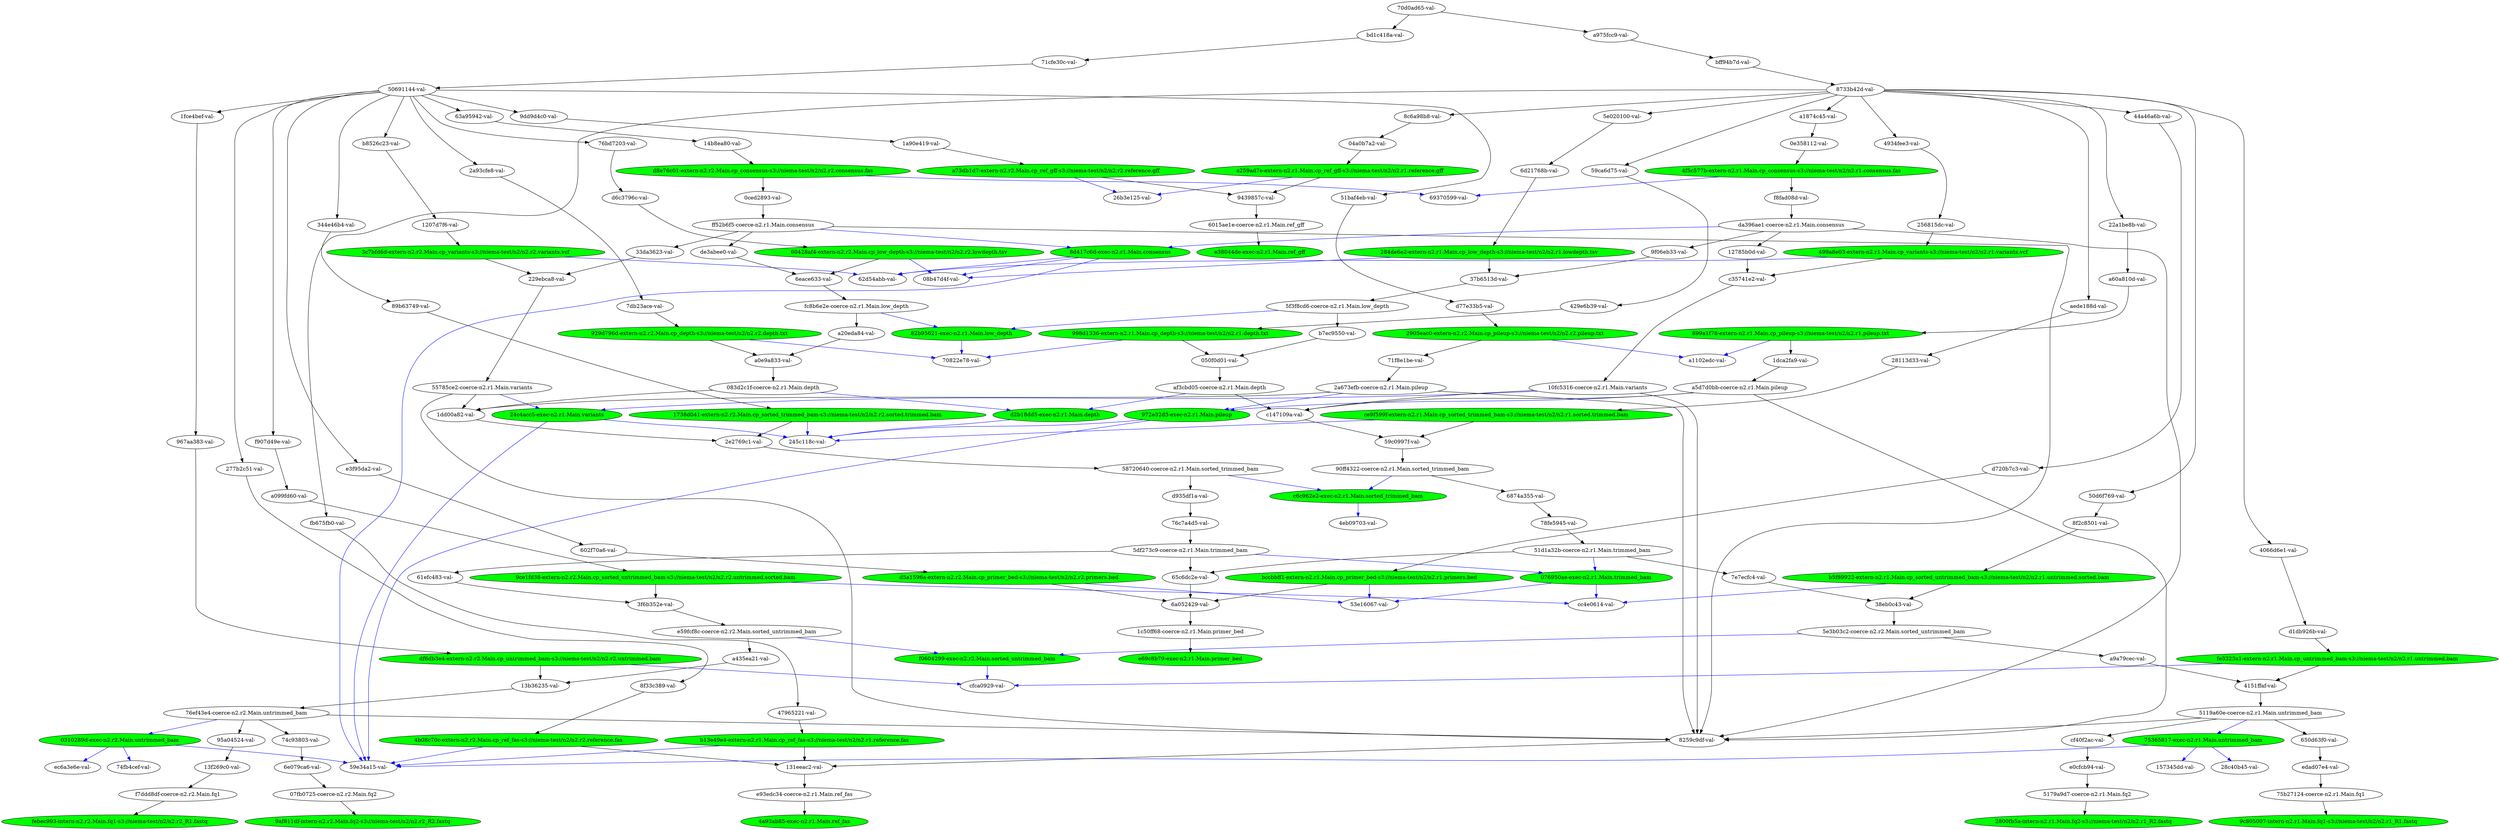 strict digraph "reflow flowgraph sha256:c0d9ca26338943d422b0db2d7527a464c25dddc25d2bc0b9d6ae0e4220cf1597" {
// Node definitions.
"0310289d-exec-n2.r2.Main.untrimmed_bam" [
fillcolor=green
style=filled
];
"04a0b7a2-val-";
"050f0d01-val-";
"076950ae-exec-n2.r1.Main.trimmed_bam" [
fillcolor=green
style=filled
];
"07fb0725-coerce-n2.r2.Main.fq2";
"083d2c1f-coerce-n2.r1.Main.depth";
"08b47d4f-val-";
"0ced2893-val-";
"0e358112-val-";
"10fc5316-coerce-n2.r1.Main.variants";
"1207d7f6-val-";
"12785b0d-val-";
"131eeac2-val-";
"13b36235-val-";
"13f269c0-val-";
"14b8ea80-val-";
"157345dd-val-";
"1738d041-extern-n2.r2.Main.cp_sorted_trimmed_bam-s3://niema-test/n2/n2.r2.sorted.trimmed.bam" [
fillcolor=green
style=filled
];
"1a90e419-val-";
"1c50ff68-coerce-n2.r1.Main.primer_bed";
"1dca2fa9-val-";
"1dd00a82-val-";
"1fce4bef-val-";
"229ebca8-val-";
"22a1be8b-val-";
"245c118c-val-";
"24c4acc5-exec-n2.r1.Main.variants" [
fillcolor=green
style=filled
];
"256815dc-val-";
"26b3e125-val-";
"277b2c51-val-";
"2800fb5a-intern-n2.r1.Main.fq2-s3://niema-test/n2/n2.r1_R2.fastq" [
fillcolor=green
style=filled
];
"28113d33-val-";
"284de6e2-extern-n2.r1.Main.cp_low_depth-s3://niema-test/n2/n2.r1.lowdepth.tsv" [
fillcolor=green
style=filled
];
"28c40b45-val-";
"2905eac0-extern-n2.r2.Main.cp_pileup-s3://niema-test/n2/n2.r2.pileup.txt" [
fillcolor=green
style=filled
];
"2a673efb-coerce-n2.r1.Main.pileup";
"2a93cfe8-val-";
"2e2769c1-val-";
"33da3623-val-";
"344e46b4-val-";
"37b6513d-val-";
"38eb0c43-val-";
"3c7bfd6d-extern-n2.r2.Main.cp_variants-s3://niema-test/n2/n2.r2.variants.vcf" [
fillcolor=green
style=filled
];
"3f6b352e-val-";
"4066d6e1-val-";
"4151ffaf-val-";
"429e6b39-val-";
"44a46a6b-val-";
"47965221-val-";
"4934fee3-val-";
"499a8e03-extern-n2.r1.Main.cp_variants-s3://niema-test/n2/n2.r1.variants.vcf" [
fillcolor=green
style=filled
];
"4a93ab85-exec-n2.r1.Main.ref_fas" [
fillcolor=green
style=filled
];
"4b08c70c-extern-n2.r2.Main.cp_ref_fas-s3://niema-test/n2/n2.r2.reference.fas" [
fillcolor=green
style=filled
];
"4eb09703-val-";
"4f5c577b-extern-n2.r1.Main.cp_consensus-s3://niema-test/n2/n2.r1.consensus.fas" [
fillcolor=green
style=filled
];
"50691144-val-";
"50d6f769-val-";
"5119a60e-coerce-n2.r1.Main.untrimmed_bam";
"5179a9d7-coerce-n2.r1.Main.fq2";
"51baf4eb-val-";
"51d1a32b-coerce-n2.r1.Main.trimmed_bam";
"53e16067-val-";
"55785ce2-coerce-n2.r1.Main.variants";
"58720640-coerce-n2.r1.Main.sorted_trimmed_bam";
"59c0997f-val-";
"59ca6d75-val-";
"59e34a15-val-";
"5df273c9-coerce-n2.r1.Main.trimmed_bam";
"5e020100-val-";
"5e3b03c2-coerce-n2.r2.Main.sorted_untrimmed_bam";
"5f3f8cd6-coerce-n2.r1.Main.low_depth";
"6015ae1e-coerce-n2.r1.Main.ref_gff";
"602f70a6-val-";
"60428af4-extern-n2.r2.Main.cp_low_depth-s3://niema-test/n2/n2.r2.lowdepth.tsv" [
fillcolor=green
style=filled
];
"61efc483-val-";
"62d54abb-val-";
"63a95942-val-";
"650d63f0-val-";
"65c6dc2e-val-";
"6874a355-val-";
"69370599-val-";
"6a052429-val-";
"6d21768b-val-";
"6e079ca6-val-";
"6eace633-val-";
"70822e78-val-";
"70d0ad65-val-";
"71cfe30c-val-";
"71f8e1be-val-";
"74c93803-val-";
"74fb4cef-val-";
"75365817-exec-n2.r1.Main.untrimmed_bam" [
fillcolor=green
style=filled
];
"75b27124-coerce-n2.r1.Main.fq1";
"76bd7203-val-";
"76c7a4d5-val-";
"76ef43e4-coerce-n2.r2.Main.untrimmed_bam";
"78fe5945-val-";
"7db23ace-val-";
"7e7ecfc4-val-";
"8259c9df-val-";
"82b95621-exec-n2.r1.Main.low_depth" [
fillcolor=green
style=filled
];
"8733b42d-val-";
"899a1f78-extern-n2.r1.Main.cp_pileup-s3://niema-test/n2/n2.r1.pileup.txt" [
fillcolor=green
style=filled
];
"89b63749-val-";
"8c6a98b8-val-";
"8d417c6d-exec-n2.r1.Main.consensus" [
fillcolor=green
style=filled
];
"8f2c8501-val-";
"8f33c389-val-";
"90ff4322-coerce-n2.r1.Main.sorted_trimmed_bam";
"929d796d-extern-n2.r2.Main.cp_depth-s3://niema-test/n2/n2.r2.depth.txt" [
fillcolor=green
style=filled
];
"9439857c-val-";
"95a04524-val-";
"967aa383-val-";
"972e32d3-exec-n2.r1.Main.pileup" [
fillcolor=green
style=filled
];
"998d1336-extern-n2.r1.Main.cp_depth-s3://niema-test/n2/n2.r1.depth.txt" [
fillcolor=green
style=filled
];
"9af811df-intern-n2.r2.Main.fq2-s3://niema-test/n2/n2.r2_R2.fastq" [
fillcolor=green
style=filled
];
"9c805007-intern-n2.r1.Main.fq1-s3://niema-test/n2/n2.r1_R1.fastq" [
fillcolor=green
style=filled
];
"9ce1fd38-extern-n2.r2.Main.cp_sorted_untrimmed_bam-s3://niema-test/n2/n2.r2.untrimmed.sorted.bam" [
fillcolor=green
style=filled
];
"9dd9d4c0-val-";
"9f06eb33-val-";
"a099fd60-val-";
"a0e9a833-val-";
"a1102edc-val-";
"a1874c45-val-";
"a20eda84-val-";
"a259ad7e-extern-n2.r1.Main.cp_ref_gff-s3://niema-test/n2/n2.r1.reference.gff" [
fillcolor=green
style=filled
];
"a435ea21-val-";
"a5d7d0bb-coerce-n2.r1.Main.pileup";
"a60a810d-val-";
"a73db1d7-extern-n2.r2.Main.cp_ref_gff-s3://niema-test/n2/n2.r2.reference.gff" [
fillcolor=green
style=filled
];
"a975fcc9-val-";
"a9a79cec-val-";
"aede188d-val-";
"af3cbd05-coerce-n2.r1.Main.depth";
"b13e49e4-extern-n2.r1.Main.cp_ref_fas-s3://niema-test/n2/n2.r1.reference.fas" [
fillcolor=green
style=filled
];
"b5f89922-extern-n2.r1.Main.cp_sorted_untrimmed_bam-s3://niema-test/n2/n2.r1.untrimmed.sorted.bam" [
fillcolor=green
style=filled
];
"b7ec9550-val-";
"b8526c23-val-";
"bccbbff1-extern-n2.r1.Main.cp_primer_bed-s3://niema-test/n2/n2.r1.primers.bed" [
fillcolor=green
style=filled
];
"bd1c418a-val-";
"bff94b7d-val-";
"c147109a-val-";
"c35741e2-val-";
"c6c962e2-exec-n2.r1.Main.sorted_trimmed_bam" [
fillcolor=green
style=filled
];
"cc4e0614-val-";
"ce9f599f-extern-n2.r1.Main.cp_sorted_trimmed_bam-s3://niema-test/n2/n2.r1.sorted.trimmed.bam" [
fillcolor=green
style=filled
];
"cf40f2ac-val-";
"cfca0929-val-";
"d1db926b-val-";
"d2b18dd5-exec-n2.r1.Main.depth" [
fillcolor=green
style=filled
];
"d5a1596a-extern-n2.r2.Main.cp_primer_bed-s3://niema-test/n2/n2.r2.primers.bed" [
fillcolor=green
style=filled
];
"d6c3796c-val-";
"d720b7c3-val-";
"d77e33b5-val-";
"d8e76c01-extern-n2.r2.Main.cp_consensus-s3://niema-test/n2/n2.r2.consensus.fas" [
fillcolor=green
style=filled
];
"d935df1a-val-";
"da396ae1-coerce-n2.r1.Main.consensus";
"de3abee0-val-";
"df6db3e4-extern-n2.r2.Main.cp_untrimmed_bam-s3://niema-test/n2/n2.r2.untrimmed.bam" [
fillcolor=green
style=filled
];
"e0cfcb94-val-";
"e38044de-exec-n2.r1.Main.ref_gff" [
fillcolor=green
style=filled
];
"e3f95da2-val-";
"e59fcf8c-coerce-n2.r2.Main.sorted_untrimmed_bam";
"e69c8b79-exec-n2.r1.Main.primer_bed" [
fillcolor=green
style=filled
];
"e93edc34-coerce-n2.r1.Main.ref_fas";
"ec6a3e6e-val-";
"edad07e4-val-";
"f0604299-exec-n2.r2.Main.sorted_untrimmed_bam" [
fillcolor=green
style=filled
];
"f7ddd8df-coerce-n2.r2.Main.fq1";
"f8fad08d-val-";
"f907d49e-val-";
"fb675fb0-val-";
"fc8b6e2e-coerce-n2.r1.Main.low_depth";
"fe3323a1-extern-n2.r1.Main.cp_untrimmed_bam-s3://niema-test/n2/n2.r1.untrimmed.bam" [
fillcolor=green
style=filled
];
"febec993-intern-n2.r2.Main.fq1-s3://niema-test/n2/n2.r2_R1.fastq" [
fillcolor=green
style=filled
];
"ff52b6f5-coerce-n2.r1.Main.consensus";

// Edge definitions.
"0310289d-exec-n2.r2.Main.untrimmed_bam" -> "59e34a15-val-" [
dynamic=true
color=blue
];
"0310289d-exec-n2.r2.Main.untrimmed_bam" -> "74fb4cef-val-" [
dynamic=true
color=blue
];
"0310289d-exec-n2.r2.Main.untrimmed_bam" -> "ec6a3e6e-val-" [
dynamic=true
color=blue
];
"04a0b7a2-val-" -> "a259ad7e-extern-n2.r1.Main.cp_ref_gff-s3://niema-test/n2/n2.r1.reference.gff" [dynamic=false];
"050f0d01-val-" -> "af3cbd05-coerce-n2.r1.Main.depth" [dynamic=false];
"076950ae-exec-n2.r1.Main.trimmed_bam" -> "53e16067-val-" [
dynamic=true
color=blue
];
"076950ae-exec-n2.r1.Main.trimmed_bam" -> "cc4e0614-val-" [
dynamic=true
color=blue
];
"07fb0725-coerce-n2.r2.Main.fq2" -> "9af811df-intern-n2.r2.Main.fq2-s3://niema-test/n2/n2.r2_R2.fastq" [dynamic=false];
"083d2c1f-coerce-n2.r1.Main.depth" -> "1dd00a82-val-" [dynamic=false];
"083d2c1f-coerce-n2.r1.Main.depth" -> "d2b18dd5-exec-n2.r1.Main.depth" [
dynamic=true
color=blue
];
"0ced2893-val-" -> "ff52b6f5-coerce-n2.r1.Main.consensus" [dynamic=false];
"0e358112-val-" -> "4f5c577b-extern-n2.r1.Main.cp_consensus-s3://niema-test/n2/n2.r1.consensus.fas" [dynamic=false];
"10fc5316-coerce-n2.r1.Main.variants" -> "24c4acc5-exec-n2.r1.Main.variants" [
dynamic=true
color=blue
];
"10fc5316-coerce-n2.r1.Main.variants" -> "8259c9df-val-" [dynamic=false];
"10fc5316-coerce-n2.r1.Main.variants" -> "c147109a-val-" [dynamic=false];
"1207d7f6-val-" -> "3c7bfd6d-extern-n2.r2.Main.cp_variants-s3://niema-test/n2/n2.r2.variants.vcf" [dynamic=false];
"12785b0d-val-" -> "c35741e2-val-" [dynamic=false];
"131eeac2-val-" -> "e93edc34-coerce-n2.r1.Main.ref_fas" [dynamic=false];
"13b36235-val-" -> "76ef43e4-coerce-n2.r2.Main.untrimmed_bam" [dynamic=false];
"13f269c0-val-" -> "f7ddd8df-coerce-n2.r2.Main.fq1" [dynamic=false];
"14b8ea80-val-" -> "d8e76c01-extern-n2.r2.Main.cp_consensus-s3://niema-test/n2/n2.r2.consensus.fas" [dynamic=false];
"1738d041-extern-n2.r2.Main.cp_sorted_trimmed_bam-s3://niema-test/n2/n2.r2.sorted.trimmed.bam" -> "245c118c-val-" [
dynamic=true
color=blue
];
"1738d041-extern-n2.r2.Main.cp_sorted_trimmed_bam-s3://niema-test/n2/n2.r2.sorted.trimmed.bam" -> "2e2769c1-val-" [dynamic=false];
"1a90e419-val-" -> "a73db1d7-extern-n2.r2.Main.cp_ref_gff-s3://niema-test/n2/n2.r2.reference.gff" [dynamic=false];
"1c50ff68-coerce-n2.r1.Main.primer_bed" -> "e69c8b79-exec-n2.r1.Main.primer_bed" [dynamic=false];
"1dca2fa9-val-" -> "a5d7d0bb-coerce-n2.r1.Main.pileup" [dynamic=false];
"1dd00a82-val-" -> "2e2769c1-val-" [dynamic=false];
"1fce4bef-val-" -> "967aa383-val-" [dynamic=false];
"229ebca8-val-" -> "55785ce2-coerce-n2.r1.Main.variants" [dynamic=false];
"22a1be8b-val-" -> "a60a810d-val-" [dynamic=false];
"24c4acc5-exec-n2.r1.Main.variants" -> "245c118c-val-" [
dynamic=true
color=blue
];
"24c4acc5-exec-n2.r1.Main.variants" -> "59e34a15-val-" [
dynamic=true
color=blue
];
"256815dc-val-" -> "499a8e03-extern-n2.r1.Main.cp_variants-s3://niema-test/n2/n2.r1.variants.vcf" [dynamic=false];
"277b2c51-val-" -> "8f33c389-val-" [dynamic=false];
"28113d33-val-" -> "ce9f599f-extern-n2.r1.Main.cp_sorted_trimmed_bam-s3://niema-test/n2/n2.r1.sorted.trimmed.bam" [dynamic=false];
"284de6e2-extern-n2.r1.Main.cp_low_depth-s3://niema-test/n2/n2.r1.lowdepth.tsv" -> "08b47d4f-val-" [
dynamic=true
color=blue
];
"284de6e2-extern-n2.r1.Main.cp_low_depth-s3://niema-test/n2/n2.r1.lowdepth.tsv" -> "37b6513d-val-" [dynamic=false];
"2905eac0-extern-n2.r2.Main.cp_pileup-s3://niema-test/n2/n2.r2.pileup.txt" -> "71f8e1be-val-" [dynamic=false];
"2905eac0-extern-n2.r2.Main.cp_pileup-s3://niema-test/n2/n2.r2.pileup.txt" -> "a1102edc-val-" [
dynamic=true
color=blue
];
"2a673efb-coerce-n2.r1.Main.pileup" -> "1dd00a82-val-" [dynamic=false];
"2a673efb-coerce-n2.r1.Main.pileup" -> "8259c9df-val-" [dynamic=false];
"2a673efb-coerce-n2.r1.Main.pileup" -> "972e32d3-exec-n2.r1.Main.pileup" [
dynamic=true
color=blue
];
"2a93cfe8-val-" -> "7db23ace-val-" [dynamic=false];
"2e2769c1-val-" -> "58720640-coerce-n2.r1.Main.sorted_trimmed_bam" [dynamic=false];
"33da3623-val-" -> "229ebca8-val-" [dynamic=false];
"344e46b4-val-" -> "89b63749-val-" [dynamic=false];
"37b6513d-val-" -> "5f3f8cd6-coerce-n2.r1.Main.low_depth" [dynamic=false];
"38eb0c43-val-" -> "5e3b03c2-coerce-n2.r2.Main.sorted_untrimmed_bam" [dynamic=false];
"3c7bfd6d-extern-n2.r2.Main.cp_variants-s3://niema-test/n2/n2.r2.variants.vcf" -> "229ebca8-val-" [dynamic=false];
"3c7bfd6d-extern-n2.r2.Main.cp_variants-s3://niema-test/n2/n2.r2.variants.vcf" -> "62d54abb-val-" [
dynamic=true
color=blue
];
"3f6b352e-val-" -> "e59fcf8c-coerce-n2.r2.Main.sorted_untrimmed_bam" [dynamic=false];
"4066d6e1-val-" -> "d1db926b-val-" [dynamic=false];
"4151ffaf-val-" -> "5119a60e-coerce-n2.r1.Main.untrimmed_bam" [dynamic=false];
"429e6b39-val-" -> "998d1336-extern-n2.r1.Main.cp_depth-s3://niema-test/n2/n2.r1.depth.txt" [dynamic=false];
"44a46a6b-val-" -> "d720b7c3-val-" [dynamic=false];
"47965221-val-" -> "b13e49e4-extern-n2.r1.Main.cp_ref_fas-s3://niema-test/n2/n2.r1.reference.fas" [dynamic=false];
"4934fee3-val-" -> "256815dc-val-" [dynamic=false];
"499a8e03-extern-n2.r1.Main.cp_variants-s3://niema-test/n2/n2.r1.variants.vcf" -> "62d54abb-val-" [
dynamic=true
color=blue
];
"499a8e03-extern-n2.r1.Main.cp_variants-s3://niema-test/n2/n2.r1.variants.vcf" -> "c35741e2-val-" [dynamic=false];
"4b08c70c-extern-n2.r2.Main.cp_ref_fas-s3://niema-test/n2/n2.r2.reference.fas" -> "131eeac2-val-" [dynamic=false];
"4b08c70c-extern-n2.r2.Main.cp_ref_fas-s3://niema-test/n2/n2.r2.reference.fas" -> "59e34a15-val-" [
dynamic=true
color=blue
];
"4f5c577b-extern-n2.r1.Main.cp_consensus-s3://niema-test/n2/n2.r1.consensus.fas" -> "69370599-val-" [
dynamic=true
color=blue
];
"4f5c577b-extern-n2.r1.Main.cp_consensus-s3://niema-test/n2/n2.r1.consensus.fas" -> "f8fad08d-val-" [dynamic=false];
"50691144-val-" -> "1fce4bef-val-" [dynamic=false];
"50691144-val-" -> "277b2c51-val-" [dynamic=false];
"50691144-val-" -> "2a93cfe8-val-" [dynamic=false];
"50691144-val-" -> "344e46b4-val-" [dynamic=false];
"50691144-val-" -> "51baf4eb-val-" [dynamic=false];
"50691144-val-" -> "63a95942-val-" [dynamic=false];
"50691144-val-" -> "76bd7203-val-" [dynamic=false];
"50691144-val-" -> "9dd9d4c0-val-" [dynamic=false];
"50691144-val-" -> "b8526c23-val-" [dynamic=false];
"50691144-val-" -> "e3f95da2-val-" [dynamic=false];
"50691144-val-" -> "f907d49e-val-" [dynamic=false];
"50d6f769-val-" -> "8f2c8501-val-" [dynamic=false];
"5119a60e-coerce-n2.r1.Main.untrimmed_bam" -> "650d63f0-val-" [dynamic=false];
"5119a60e-coerce-n2.r1.Main.untrimmed_bam" -> "75365817-exec-n2.r1.Main.untrimmed_bam" [
dynamic=true
color=blue
];
"5119a60e-coerce-n2.r1.Main.untrimmed_bam" -> "8259c9df-val-" [dynamic=false];
"5119a60e-coerce-n2.r1.Main.untrimmed_bam" -> "cf40f2ac-val-" [dynamic=false];
"5179a9d7-coerce-n2.r1.Main.fq2" -> "2800fb5a-intern-n2.r1.Main.fq2-s3://niema-test/n2/n2.r1_R2.fastq" [dynamic=false];
"51baf4eb-val-" -> "d77e33b5-val-" [dynamic=false];
"51d1a32b-coerce-n2.r1.Main.trimmed_bam" -> "076950ae-exec-n2.r1.Main.trimmed_bam" [
dynamic=true
color=blue
];
"51d1a32b-coerce-n2.r1.Main.trimmed_bam" -> "65c6dc2e-val-" [dynamic=false];
"51d1a32b-coerce-n2.r1.Main.trimmed_bam" -> "7e7ecfc4-val-" [dynamic=false];
"55785ce2-coerce-n2.r1.Main.variants" -> "1dd00a82-val-" [dynamic=false];
"55785ce2-coerce-n2.r1.Main.variants" -> "24c4acc5-exec-n2.r1.Main.variants" [
dynamic=true
color=blue
];
"55785ce2-coerce-n2.r1.Main.variants" -> "8259c9df-val-" [dynamic=false];
"58720640-coerce-n2.r1.Main.sorted_trimmed_bam" -> "c6c962e2-exec-n2.r1.Main.sorted_trimmed_bam" [
dynamic=true
color=blue
];
"58720640-coerce-n2.r1.Main.sorted_trimmed_bam" -> "d935df1a-val-" [dynamic=false];
"59c0997f-val-" -> "90ff4322-coerce-n2.r1.Main.sorted_trimmed_bam" [dynamic=false];
"59ca6d75-val-" -> "429e6b39-val-" [dynamic=false];
"5df273c9-coerce-n2.r1.Main.trimmed_bam" -> "076950ae-exec-n2.r1.Main.trimmed_bam" [
dynamic=true
color=blue
];
"5df273c9-coerce-n2.r1.Main.trimmed_bam" -> "61efc483-val-" [dynamic=false];
"5df273c9-coerce-n2.r1.Main.trimmed_bam" -> "65c6dc2e-val-" [dynamic=false];
"5e020100-val-" -> "6d21768b-val-" [dynamic=false];
"5e3b03c2-coerce-n2.r2.Main.sorted_untrimmed_bam" -> "a9a79cec-val-" [dynamic=false];
"5e3b03c2-coerce-n2.r2.Main.sorted_untrimmed_bam" -> "f0604299-exec-n2.r2.Main.sorted_untrimmed_bam" [
dynamic=true
color=blue
];
"5f3f8cd6-coerce-n2.r1.Main.low_depth" -> "82b95621-exec-n2.r1.Main.low_depth" [
dynamic=true
color=blue
];
"5f3f8cd6-coerce-n2.r1.Main.low_depth" -> "b7ec9550-val-" [dynamic=false];
"6015ae1e-coerce-n2.r1.Main.ref_gff" -> "e38044de-exec-n2.r1.Main.ref_gff" [dynamic=false];
"602f70a6-val-" -> "d5a1596a-extern-n2.r2.Main.cp_primer_bed-s3://niema-test/n2/n2.r2.primers.bed" [dynamic=false];
"60428af4-extern-n2.r2.Main.cp_low_depth-s3://niema-test/n2/n2.r2.lowdepth.tsv" -> "08b47d4f-val-" [
dynamic=true
color=blue
];
"60428af4-extern-n2.r2.Main.cp_low_depth-s3://niema-test/n2/n2.r2.lowdepth.tsv" -> "6eace633-val-" [dynamic=false];
"61efc483-val-" -> "3f6b352e-val-" [dynamic=false];
"63a95942-val-" -> "14b8ea80-val-" [dynamic=false];
"650d63f0-val-" -> "edad07e4-val-" [dynamic=false];
"65c6dc2e-val-" -> "6a052429-val-" [dynamic=false];
"6874a355-val-" -> "78fe5945-val-" [dynamic=false];
"6a052429-val-" -> "1c50ff68-coerce-n2.r1.Main.primer_bed" [dynamic=false];
"6d21768b-val-" -> "284de6e2-extern-n2.r1.Main.cp_low_depth-s3://niema-test/n2/n2.r1.lowdepth.tsv" [dynamic=false];
"6e079ca6-val-" -> "07fb0725-coerce-n2.r2.Main.fq2" [dynamic=false];
"6eace633-val-" -> "fc8b6e2e-coerce-n2.r1.Main.low_depth" [dynamic=false];
"70d0ad65-val-" -> "a975fcc9-val-" [dynamic=false];
"70d0ad65-val-" -> "bd1c418a-val-" [dynamic=false];
"71cfe30c-val-" -> "50691144-val-" [dynamic=false];
"71f8e1be-val-" -> "2a673efb-coerce-n2.r1.Main.pileup" [dynamic=false];
"74c93803-val-" -> "6e079ca6-val-" [dynamic=false];
"75365817-exec-n2.r1.Main.untrimmed_bam" -> "157345dd-val-" [
dynamic=true
color=blue
];
"75365817-exec-n2.r1.Main.untrimmed_bam" -> "28c40b45-val-" [
dynamic=true
color=blue
];
"75365817-exec-n2.r1.Main.untrimmed_bam" -> "59e34a15-val-" [
dynamic=true
color=blue
];
"75b27124-coerce-n2.r1.Main.fq1" -> "9c805007-intern-n2.r1.Main.fq1-s3://niema-test/n2/n2.r1_R1.fastq" [dynamic=false];
"76bd7203-val-" -> "d6c3796c-val-" [dynamic=false];
"76c7a4d5-val-" -> "5df273c9-coerce-n2.r1.Main.trimmed_bam" [dynamic=false];
"76ef43e4-coerce-n2.r2.Main.untrimmed_bam" -> "0310289d-exec-n2.r2.Main.untrimmed_bam" [
dynamic=true
color=blue
];
"76ef43e4-coerce-n2.r2.Main.untrimmed_bam" -> "74c93803-val-" [dynamic=false];
"76ef43e4-coerce-n2.r2.Main.untrimmed_bam" -> "8259c9df-val-" [dynamic=false];
"76ef43e4-coerce-n2.r2.Main.untrimmed_bam" -> "95a04524-val-" [dynamic=false];
"78fe5945-val-" -> "51d1a32b-coerce-n2.r1.Main.trimmed_bam" [dynamic=false];
"7db23ace-val-" -> "929d796d-extern-n2.r2.Main.cp_depth-s3://niema-test/n2/n2.r2.depth.txt" [dynamic=false];
"7e7ecfc4-val-" -> "38eb0c43-val-" [dynamic=false];
"8259c9df-val-" -> "131eeac2-val-" [dynamic=false];
"82b95621-exec-n2.r1.Main.low_depth" -> "70822e78-val-" [
dynamic=true
color=blue
];
"8733b42d-val-" -> "22a1be8b-val-" [dynamic=false];
"8733b42d-val-" -> "4066d6e1-val-" [dynamic=false];
"8733b42d-val-" -> "44a46a6b-val-" [dynamic=false];
"8733b42d-val-" -> "4934fee3-val-" [dynamic=false];
"8733b42d-val-" -> "50d6f769-val-" [dynamic=false];
"8733b42d-val-" -> "59ca6d75-val-" [dynamic=false];
"8733b42d-val-" -> "5e020100-val-" [dynamic=false];
"8733b42d-val-" -> "8c6a98b8-val-" [dynamic=false];
"8733b42d-val-" -> "a1874c45-val-" [dynamic=false];
"8733b42d-val-" -> "aede188d-val-" [dynamic=false];
"8733b42d-val-" -> "fb675fb0-val-" [dynamic=false];
"899a1f78-extern-n2.r1.Main.cp_pileup-s3://niema-test/n2/n2.r1.pileup.txt" -> "1dca2fa9-val-" [dynamic=false];
"899a1f78-extern-n2.r1.Main.cp_pileup-s3://niema-test/n2/n2.r1.pileup.txt" -> "a1102edc-val-" [
dynamic=true
color=blue
];
"89b63749-val-" -> "1738d041-extern-n2.r2.Main.cp_sorted_trimmed_bam-s3://niema-test/n2/n2.r2.sorted.trimmed.bam" [dynamic=false];
"8c6a98b8-val-" -> "04a0b7a2-val-" [dynamic=false];
"8d417c6d-exec-n2.r1.Main.consensus" -> "08b47d4f-val-" [
dynamic=true
color=blue
];
"8d417c6d-exec-n2.r1.Main.consensus" -> "59e34a15-val-" [
dynamic=true
color=blue
];
"8d417c6d-exec-n2.r1.Main.consensus" -> "62d54abb-val-" [
dynamic=true
color=blue
];
"8f2c8501-val-" -> "b5f89922-extern-n2.r1.Main.cp_sorted_untrimmed_bam-s3://niema-test/n2/n2.r1.untrimmed.sorted.bam" [dynamic=false];
"8f33c389-val-" -> "4b08c70c-extern-n2.r2.Main.cp_ref_fas-s3://niema-test/n2/n2.r2.reference.fas" [dynamic=false];
"90ff4322-coerce-n2.r1.Main.sorted_trimmed_bam" -> "6874a355-val-" [dynamic=false];
"90ff4322-coerce-n2.r1.Main.sorted_trimmed_bam" -> "c6c962e2-exec-n2.r1.Main.sorted_trimmed_bam" [
dynamic=true
color=blue
];
"929d796d-extern-n2.r2.Main.cp_depth-s3://niema-test/n2/n2.r2.depth.txt" -> "70822e78-val-" [
dynamic=true
color=blue
];
"929d796d-extern-n2.r2.Main.cp_depth-s3://niema-test/n2/n2.r2.depth.txt" -> "a0e9a833-val-" [dynamic=false];
"9439857c-val-" -> "6015ae1e-coerce-n2.r1.Main.ref_gff" [dynamic=false];
"95a04524-val-" -> "13f269c0-val-" [dynamic=false];
"967aa383-val-" -> "df6db3e4-extern-n2.r2.Main.cp_untrimmed_bam-s3://niema-test/n2/n2.r2.untrimmed.bam" [dynamic=false];
"972e32d3-exec-n2.r1.Main.pileup" -> "245c118c-val-" [
dynamic=true
color=blue
];
"972e32d3-exec-n2.r1.Main.pileup" -> "59e34a15-val-" [
dynamic=true
color=blue
];
"998d1336-extern-n2.r1.Main.cp_depth-s3://niema-test/n2/n2.r1.depth.txt" -> "050f0d01-val-" [dynamic=false];
"998d1336-extern-n2.r1.Main.cp_depth-s3://niema-test/n2/n2.r1.depth.txt" -> "70822e78-val-" [
dynamic=true
color=blue
];
"9ce1fd38-extern-n2.r2.Main.cp_sorted_untrimmed_bam-s3://niema-test/n2/n2.r2.untrimmed.sorted.bam" -> "3f6b352e-val-" [dynamic=false];
"9ce1fd38-extern-n2.r2.Main.cp_sorted_untrimmed_bam-s3://niema-test/n2/n2.r2.untrimmed.sorted.bam" -> "cc4e0614-val-" [
dynamic=true
color=blue
];
"9dd9d4c0-val-" -> "1a90e419-val-" [dynamic=false];
"9f06eb33-val-" -> "37b6513d-val-" [dynamic=false];
"a099fd60-val-" -> "9ce1fd38-extern-n2.r2.Main.cp_sorted_untrimmed_bam-s3://niema-test/n2/n2.r2.untrimmed.sorted.bam" [dynamic=false];
"a0e9a833-val-" -> "083d2c1f-coerce-n2.r1.Main.depth" [dynamic=false];
"a1874c45-val-" -> "0e358112-val-" [dynamic=false];
"a20eda84-val-" -> "a0e9a833-val-" [dynamic=false];
"a259ad7e-extern-n2.r1.Main.cp_ref_gff-s3://niema-test/n2/n2.r1.reference.gff" -> "26b3e125-val-" [
dynamic=true
color=blue
];
"a259ad7e-extern-n2.r1.Main.cp_ref_gff-s3://niema-test/n2/n2.r1.reference.gff" -> "9439857c-val-" [dynamic=false];
"a435ea21-val-" -> "13b36235-val-" [dynamic=false];
"a5d7d0bb-coerce-n2.r1.Main.pileup" -> "8259c9df-val-" [dynamic=false];
"a5d7d0bb-coerce-n2.r1.Main.pileup" -> "972e32d3-exec-n2.r1.Main.pileup" [
dynamic=true
color=blue
];
"a5d7d0bb-coerce-n2.r1.Main.pileup" -> "c147109a-val-" [dynamic=false];
"a60a810d-val-" -> "899a1f78-extern-n2.r1.Main.cp_pileup-s3://niema-test/n2/n2.r1.pileup.txt" [dynamic=false];
"a73db1d7-extern-n2.r2.Main.cp_ref_gff-s3://niema-test/n2/n2.r2.reference.gff" -> "26b3e125-val-" [
dynamic=true
color=blue
];
"a73db1d7-extern-n2.r2.Main.cp_ref_gff-s3://niema-test/n2/n2.r2.reference.gff" -> "9439857c-val-" [dynamic=false];
"a975fcc9-val-" -> "bff94b7d-val-" [dynamic=false];
"a9a79cec-val-" -> "4151ffaf-val-" [dynamic=false];
"aede188d-val-" -> "28113d33-val-" [dynamic=false];
"af3cbd05-coerce-n2.r1.Main.depth" -> "c147109a-val-" [dynamic=false];
"af3cbd05-coerce-n2.r1.Main.depth" -> "d2b18dd5-exec-n2.r1.Main.depth" [
dynamic=true
color=blue
];
"b13e49e4-extern-n2.r1.Main.cp_ref_fas-s3://niema-test/n2/n2.r1.reference.fas" -> "131eeac2-val-" [dynamic=false];
"b13e49e4-extern-n2.r1.Main.cp_ref_fas-s3://niema-test/n2/n2.r1.reference.fas" -> "59e34a15-val-" [
dynamic=true
color=blue
];
"b5f89922-extern-n2.r1.Main.cp_sorted_untrimmed_bam-s3://niema-test/n2/n2.r1.untrimmed.sorted.bam" -> "38eb0c43-val-" [dynamic=false];
"b5f89922-extern-n2.r1.Main.cp_sorted_untrimmed_bam-s3://niema-test/n2/n2.r1.untrimmed.sorted.bam" -> "cc4e0614-val-" [
dynamic=true
color=blue
];
"b7ec9550-val-" -> "050f0d01-val-" [dynamic=false];
"b8526c23-val-" -> "1207d7f6-val-" [dynamic=false];
"bccbbff1-extern-n2.r1.Main.cp_primer_bed-s3://niema-test/n2/n2.r1.primers.bed" -> "53e16067-val-" [
dynamic=true
color=blue
];
"bccbbff1-extern-n2.r1.Main.cp_primer_bed-s3://niema-test/n2/n2.r1.primers.bed" -> "6a052429-val-" [dynamic=false];
"bd1c418a-val-" -> "71cfe30c-val-" [dynamic=false];
"bff94b7d-val-" -> "8733b42d-val-" [dynamic=false];
"c147109a-val-" -> "59c0997f-val-" [dynamic=false];
"c35741e2-val-" -> "10fc5316-coerce-n2.r1.Main.variants" [dynamic=false];
"c6c962e2-exec-n2.r1.Main.sorted_trimmed_bam" -> "4eb09703-val-" [
dynamic=true
color=blue
];
"ce9f599f-extern-n2.r1.Main.cp_sorted_trimmed_bam-s3://niema-test/n2/n2.r1.sorted.trimmed.bam" -> "245c118c-val-" [
dynamic=true
color=blue
];
"ce9f599f-extern-n2.r1.Main.cp_sorted_trimmed_bam-s3://niema-test/n2/n2.r1.sorted.trimmed.bam" -> "59c0997f-val-" [dynamic=false];
"cf40f2ac-val-" -> "e0cfcb94-val-" [dynamic=false];
"d1db926b-val-" -> "fe3323a1-extern-n2.r1.Main.cp_untrimmed_bam-s3://niema-test/n2/n2.r1.untrimmed.bam" [dynamic=false];
"d2b18dd5-exec-n2.r1.Main.depth" -> "245c118c-val-" [
dynamic=true
color=blue
];
"d5a1596a-extern-n2.r2.Main.cp_primer_bed-s3://niema-test/n2/n2.r2.primers.bed" -> "53e16067-val-" [
dynamic=true
color=blue
];
"d5a1596a-extern-n2.r2.Main.cp_primer_bed-s3://niema-test/n2/n2.r2.primers.bed" -> "6a052429-val-" [dynamic=false];
"d6c3796c-val-" -> "60428af4-extern-n2.r2.Main.cp_low_depth-s3://niema-test/n2/n2.r2.lowdepth.tsv" [dynamic=false];
"d720b7c3-val-" -> "bccbbff1-extern-n2.r1.Main.cp_primer_bed-s3://niema-test/n2/n2.r1.primers.bed" [dynamic=false];
"d77e33b5-val-" -> "2905eac0-extern-n2.r2.Main.cp_pileup-s3://niema-test/n2/n2.r2.pileup.txt" [dynamic=false];
"d8e76c01-extern-n2.r2.Main.cp_consensus-s3://niema-test/n2/n2.r2.consensus.fas" -> "0ced2893-val-" [dynamic=false];
"d8e76c01-extern-n2.r2.Main.cp_consensus-s3://niema-test/n2/n2.r2.consensus.fas" -> "69370599-val-" [
dynamic=true
color=blue
];
"d935df1a-val-" -> "76c7a4d5-val-" [dynamic=false];
"da396ae1-coerce-n2.r1.Main.consensus" -> "12785b0d-val-" [dynamic=false];
"da396ae1-coerce-n2.r1.Main.consensus" -> "8259c9df-val-" [dynamic=false];
"da396ae1-coerce-n2.r1.Main.consensus" -> "8d417c6d-exec-n2.r1.Main.consensus" [
dynamic=true
color=blue
];
"da396ae1-coerce-n2.r1.Main.consensus" -> "9f06eb33-val-" [dynamic=false];
"de3abee0-val-" -> "6eace633-val-" [dynamic=false];
"df6db3e4-extern-n2.r2.Main.cp_untrimmed_bam-s3://niema-test/n2/n2.r2.untrimmed.bam" -> "13b36235-val-" [dynamic=false];
"df6db3e4-extern-n2.r2.Main.cp_untrimmed_bam-s3://niema-test/n2/n2.r2.untrimmed.bam" -> "cfca0929-val-" [
dynamic=true
color=blue
];
"e0cfcb94-val-" -> "5179a9d7-coerce-n2.r1.Main.fq2" [dynamic=false];
"e3f95da2-val-" -> "602f70a6-val-" [dynamic=false];
"e59fcf8c-coerce-n2.r2.Main.sorted_untrimmed_bam" -> "a435ea21-val-" [dynamic=false];
"e59fcf8c-coerce-n2.r2.Main.sorted_untrimmed_bam" -> "f0604299-exec-n2.r2.Main.sorted_untrimmed_bam" [
dynamic=true
color=blue
];
"e93edc34-coerce-n2.r1.Main.ref_fas" -> "4a93ab85-exec-n2.r1.Main.ref_fas" [dynamic=false];
"edad07e4-val-" -> "75b27124-coerce-n2.r1.Main.fq1" [dynamic=false];
"f0604299-exec-n2.r2.Main.sorted_untrimmed_bam" -> "cfca0929-val-" [
dynamic=true
color=blue
];
"f7ddd8df-coerce-n2.r2.Main.fq1" -> "febec993-intern-n2.r2.Main.fq1-s3://niema-test/n2/n2.r2_R1.fastq" [dynamic=false];
"f8fad08d-val-" -> "da396ae1-coerce-n2.r1.Main.consensus" [dynamic=false];
"f907d49e-val-" -> "a099fd60-val-" [dynamic=false];
"fb675fb0-val-" -> "47965221-val-" [dynamic=false];
"fc8b6e2e-coerce-n2.r1.Main.low_depth" -> "82b95621-exec-n2.r1.Main.low_depth" [
dynamic=true
color=blue
];
"fc8b6e2e-coerce-n2.r1.Main.low_depth" -> "a20eda84-val-" [dynamic=false];
"fe3323a1-extern-n2.r1.Main.cp_untrimmed_bam-s3://niema-test/n2/n2.r1.untrimmed.bam" -> "4151ffaf-val-" [dynamic=false];
"fe3323a1-extern-n2.r1.Main.cp_untrimmed_bam-s3://niema-test/n2/n2.r1.untrimmed.bam" -> "cfca0929-val-" [
dynamic=true
color=blue
];
"ff52b6f5-coerce-n2.r1.Main.consensus" -> "33da3623-val-" [dynamic=false];
"ff52b6f5-coerce-n2.r1.Main.consensus" -> "8259c9df-val-" [dynamic=false];
"ff52b6f5-coerce-n2.r1.Main.consensus" -> "8d417c6d-exec-n2.r1.Main.consensus" [
dynamic=true
color=blue
];
"ff52b6f5-coerce-n2.r1.Main.consensus" -> "de3abee0-val-" [dynamic=false];
}
